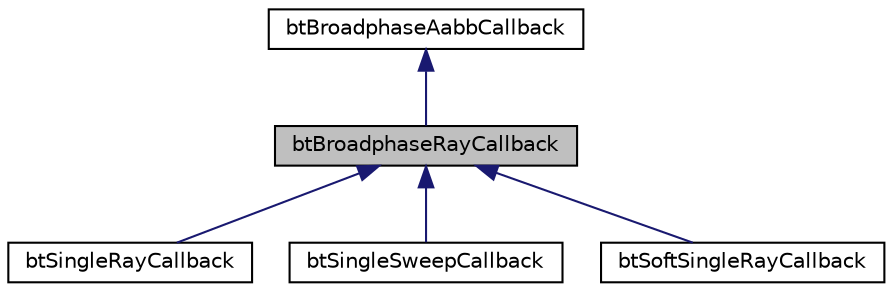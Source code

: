 digraph "btBroadphaseRayCallback"
{
  edge [fontname="Helvetica",fontsize="10",labelfontname="Helvetica",labelfontsize="10"];
  node [fontname="Helvetica",fontsize="10",shape=record];
  Node1 [label="btBroadphaseRayCallback",height=0.2,width=0.4,color="black", fillcolor="grey75", style="filled", fontcolor="black"];
  Node2 -> Node1 [dir="back",color="midnightblue",fontsize="10",style="solid",fontname="Helvetica"];
  Node2 [label="btBroadphaseAabbCallback",height=0.2,width=0.4,color="black", fillcolor="white", style="filled",URL="$structbt_broadphase_aabb_callback.html"];
  Node1 -> Node3 [dir="back",color="midnightblue",fontsize="10",style="solid",fontname="Helvetica"];
  Node3 [label="btSingleRayCallback",height=0.2,width=0.4,color="black", fillcolor="white", style="filled",URL="$structbt_single_ray_callback.html"];
  Node1 -> Node4 [dir="back",color="midnightblue",fontsize="10",style="solid",fontname="Helvetica"];
  Node4 [label="btSingleSweepCallback",height=0.2,width=0.4,color="black", fillcolor="white", style="filled",URL="$structbt_single_sweep_callback.html"];
  Node1 -> Node5 [dir="back",color="midnightblue",fontsize="10",style="solid",fontname="Helvetica"];
  Node5 [label="btSoftSingleRayCallback",height=0.2,width=0.4,color="black", fillcolor="white", style="filled",URL="$structbt_soft_single_ray_callback.html"];
}
